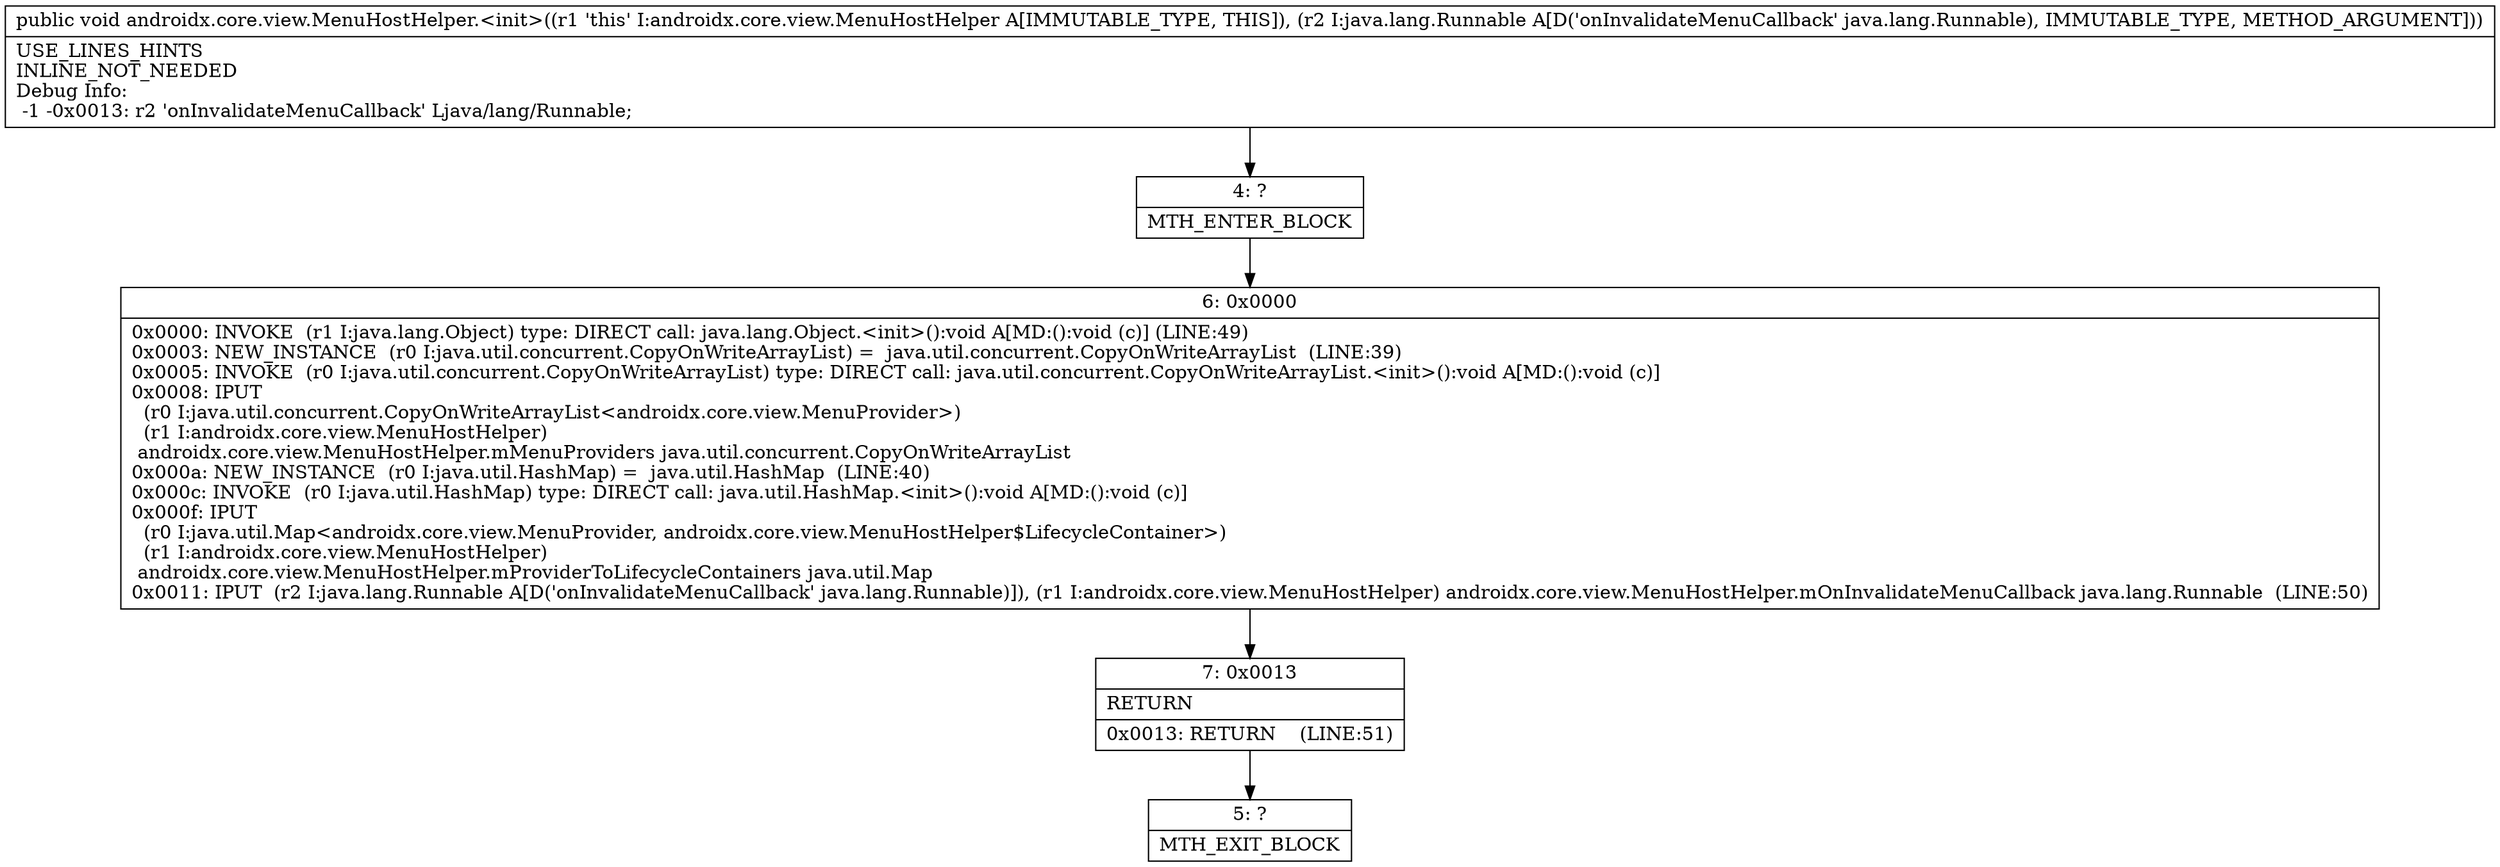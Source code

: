 digraph "CFG forandroidx.core.view.MenuHostHelper.\<init\>(Ljava\/lang\/Runnable;)V" {
Node_4 [shape=record,label="{4\:\ ?|MTH_ENTER_BLOCK\l}"];
Node_6 [shape=record,label="{6\:\ 0x0000|0x0000: INVOKE  (r1 I:java.lang.Object) type: DIRECT call: java.lang.Object.\<init\>():void A[MD:():void (c)] (LINE:49)\l0x0003: NEW_INSTANCE  (r0 I:java.util.concurrent.CopyOnWriteArrayList) =  java.util.concurrent.CopyOnWriteArrayList  (LINE:39)\l0x0005: INVOKE  (r0 I:java.util.concurrent.CopyOnWriteArrayList) type: DIRECT call: java.util.concurrent.CopyOnWriteArrayList.\<init\>():void A[MD:():void (c)]\l0x0008: IPUT  \l  (r0 I:java.util.concurrent.CopyOnWriteArrayList\<androidx.core.view.MenuProvider\>)\l  (r1 I:androidx.core.view.MenuHostHelper)\l androidx.core.view.MenuHostHelper.mMenuProviders java.util.concurrent.CopyOnWriteArrayList \l0x000a: NEW_INSTANCE  (r0 I:java.util.HashMap) =  java.util.HashMap  (LINE:40)\l0x000c: INVOKE  (r0 I:java.util.HashMap) type: DIRECT call: java.util.HashMap.\<init\>():void A[MD:():void (c)]\l0x000f: IPUT  \l  (r0 I:java.util.Map\<androidx.core.view.MenuProvider, androidx.core.view.MenuHostHelper$LifecycleContainer\>)\l  (r1 I:androidx.core.view.MenuHostHelper)\l androidx.core.view.MenuHostHelper.mProviderToLifecycleContainers java.util.Map \l0x0011: IPUT  (r2 I:java.lang.Runnable A[D('onInvalidateMenuCallback' java.lang.Runnable)]), (r1 I:androidx.core.view.MenuHostHelper) androidx.core.view.MenuHostHelper.mOnInvalidateMenuCallback java.lang.Runnable  (LINE:50)\l}"];
Node_7 [shape=record,label="{7\:\ 0x0013|RETURN\l|0x0013: RETURN    (LINE:51)\l}"];
Node_5 [shape=record,label="{5\:\ ?|MTH_EXIT_BLOCK\l}"];
MethodNode[shape=record,label="{public void androidx.core.view.MenuHostHelper.\<init\>((r1 'this' I:androidx.core.view.MenuHostHelper A[IMMUTABLE_TYPE, THIS]), (r2 I:java.lang.Runnable A[D('onInvalidateMenuCallback' java.lang.Runnable), IMMUTABLE_TYPE, METHOD_ARGUMENT]))  | USE_LINES_HINTS\lINLINE_NOT_NEEDED\lDebug Info:\l  \-1 \-0x0013: r2 'onInvalidateMenuCallback' Ljava\/lang\/Runnable;\l}"];
MethodNode -> Node_4;Node_4 -> Node_6;
Node_6 -> Node_7;
Node_7 -> Node_5;
}

